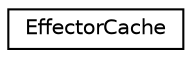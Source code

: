 digraph G
{
  edge [fontname="Helvetica",fontsize="10",labelfontname="Helvetica",labelfontsize="10"];
  node [fontname="Helvetica",fontsize="10",shape=record];
  rankdir=LR;
  Node1 [label="EffectorCache",height=0.2,width=0.4,color="black", fillcolor="white", style="filled",URL="$d6/d53/structEffectorCache.html"];
}

